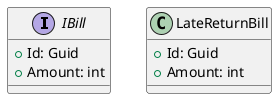 @startuml Misc (id=MISC)

interface IBill{
	+ Id: Guid
	+ Amount: int
}

class LateReturnBill{
	+ Id: Guid
	+ Amount: int
}

@enduml